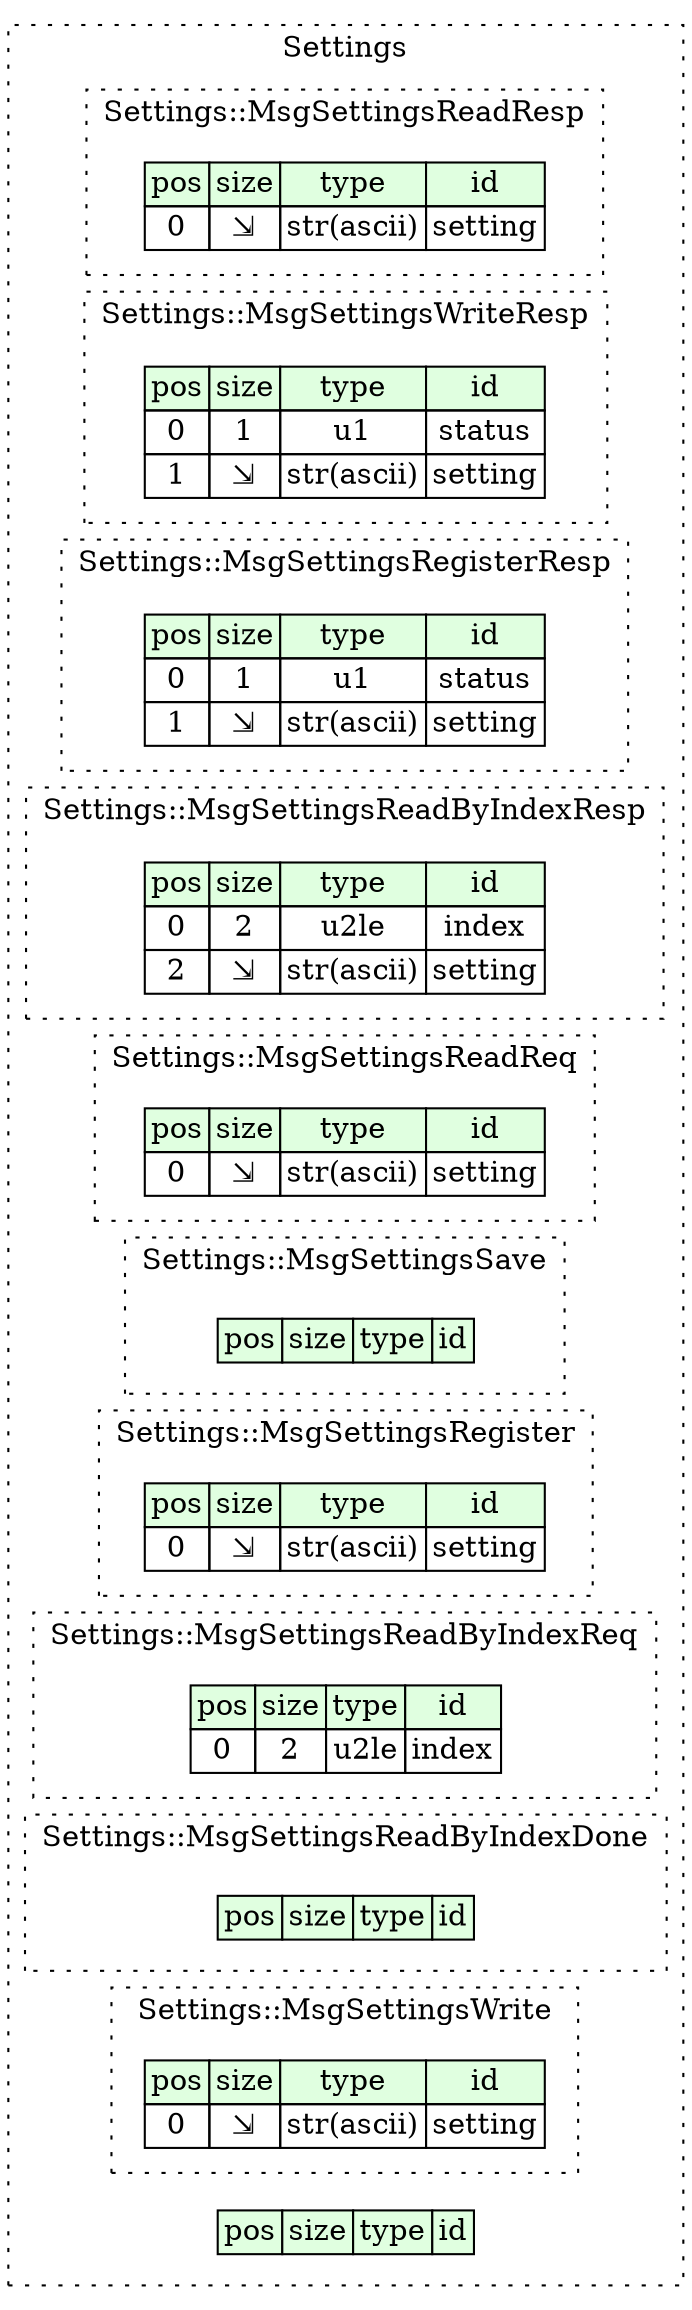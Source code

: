 digraph {
	rankdir=LR;
	node [shape=plaintext];
	subgraph cluster__settings {
		label="Settings";
		graph[style=dotted];

		settings__seq [label=<<TABLE BORDER="0" CELLBORDER="1" CELLSPACING="0">
			<TR><TD BGCOLOR="#E0FFE0">pos</TD><TD BGCOLOR="#E0FFE0">size</TD><TD BGCOLOR="#E0FFE0">type</TD><TD BGCOLOR="#E0FFE0">id</TD></TR>
		</TABLE>>];
		subgraph cluster__msg_settings_read_resp {
			label="Settings::MsgSettingsReadResp";
			graph[style=dotted];

			msg_settings_read_resp__seq [label=<<TABLE BORDER="0" CELLBORDER="1" CELLSPACING="0">
				<TR><TD BGCOLOR="#E0FFE0">pos</TD><TD BGCOLOR="#E0FFE0">size</TD><TD BGCOLOR="#E0FFE0">type</TD><TD BGCOLOR="#E0FFE0">id</TD></TR>
				<TR><TD PORT="setting_pos">0</TD><TD PORT="setting_size">⇲</TD><TD>str(ascii)</TD><TD PORT="setting_type">setting</TD></TR>
			</TABLE>>];
		}
		subgraph cluster__msg_settings_write_resp {
			label="Settings::MsgSettingsWriteResp";
			graph[style=dotted];

			msg_settings_write_resp__seq [label=<<TABLE BORDER="0" CELLBORDER="1" CELLSPACING="0">
				<TR><TD BGCOLOR="#E0FFE0">pos</TD><TD BGCOLOR="#E0FFE0">size</TD><TD BGCOLOR="#E0FFE0">type</TD><TD BGCOLOR="#E0FFE0">id</TD></TR>
				<TR><TD PORT="status_pos">0</TD><TD PORT="status_size">1</TD><TD>u1</TD><TD PORT="status_type">status</TD></TR>
				<TR><TD PORT="setting_pos">1</TD><TD PORT="setting_size">⇲</TD><TD>str(ascii)</TD><TD PORT="setting_type">setting</TD></TR>
			</TABLE>>];
		}
		subgraph cluster__msg_settings_register_resp {
			label="Settings::MsgSettingsRegisterResp";
			graph[style=dotted];

			msg_settings_register_resp__seq [label=<<TABLE BORDER="0" CELLBORDER="1" CELLSPACING="0">
				<TR><TD BGCOLOR="#E0FFE0">pos</TD><TD BGCOLOR="#E0FFE0">size</TD><TD BGCOLOR="#E0FFE0">type</TD><TD BGCOLOR="#E0FFE0">id</TD></TR>
				<TR><TD PORT="status_pos">0</TD><TD PORT="status_size">1</TD><TD>u1</TD><TD PORT="status_type">status</TD></TR>
				<TR><TD PORT="setting_pos">1</TD><TD PORT="setting_size">⇲</TD><TD>str(ascii)</TD><TD PORT="setting_type">setting</TD></TR>
			</TABLE>>];
		}
		subgraph cluster__msg_settings_read_by_index_resp {
			label="Settings::MsgSettingsReadByIndexResp";
			graph[style=dotted];

			msg_settings_read_by_index_resp__seq [label=<<TABLE BORDER="0" CELLBORDER="1" CELLSPACING="0">
				<TR><TD BGCOLOR="#E0FFE0">pos</TD><TD BGCOLOR="#E0FFE0">size</TD><TD BGCOLOR="#E0FFE0">type</TD><TD BGCOLOR="#E0FFE0">id</TD></TR>
				<TR><TD PORT="index_pos">0</TD><TD PORT="index_size">2</TD><TD>u2le</TD><TD PORT="index_type">index</TD></TR>
				<TR><TD PORT="setting_pos">2</TD><TD PORT="setting_size">⇲</TD><TD>str(ascii)</TD><TD PORT="setting_type">setting</TD></TR>
			</TABLE>>];
		}
		subgraph cluster__msg_settings_read_req {
			label="Settings::MsgSettingsReadReq";
			graph[style=dotted];

			msg_settings_read_req__seq [label=<<TABLE BORDER="0" CELLBORDER="1" CELLSPACING="0">
				<TR><TD BGCOLOR="#E0FFE0">pos</TD><TD BGCOLOR="#E0FFE0">size</TD><TD BGCOLOR="#E0FFE0">type</TD><TD BGCOLOR="#E0FFE0">id</TD></TR>
				<TR><TD PORT="setting_pos">0</TD><TD PORT="setting_size">⇲</TD><TD>str(ascii)</TD><TD PORT="setting_type">setting</TD></TR>
			</TABLE>>];
		}
		subgraph cluster__msg_settings_save {
			label="Settings::MsgSettingsSave";
			graph[style=dotted];

			msg_settings_save__seq [label=<<TABLE BORDER="0" CELLBORDER="1" CELLSPACING="0">
				<TR><TD BGCOLOR="#E0FFE0">pos</TD><TD BGCOLOR="#E0FFE0">size</TD><TD BGCOLOR="#E0FFE0">type</TD><TD BGCOLOR="#E0FFE0">id</TD></TR>
			</TABLE>>];
		}
		subgraph cluster__msg_settings_register {
			label="Settings::MsgSettingsRegister";
			graph[style=dotted];

			msg_settings_register__seq [label=<<TABLE BORDER="0" CELLBORDER="1" CELLSPACING="0">
				<TR><TD BGCOLOR="#E0FFE0">pos</TD><TD BGCOLOR="#E0FFE0">size</TD><TD BGCOLOR="#E0FFE0">type</TD><TD BGCOLOR="#E0FFE0">id</TD></TR>
				<TR><TD PORT="setting_pos">0</TD><TD PORT="setting_size">⇲</TD><TD>str(ascii)</TD><TD PORT="setting_type">setting</TD></TR>
			</TABLE>>];
		}
		subgraph cluster__msg_settings_read_by_index_req {
			label="Settings::MsgSettingsReadByIndexReq";
			graph[style=dotted];

			msg_settings_read_by_index_req__seq [label=<<TABLE BORDER="0" CELLBORDER="1" CELLSPACING="0">
				<TR><TD BGCOLOR="#E0FFE0">pos</TD><TD BGCOLOR="#E0FFE0">size</TD><TD BGCOLOR="#E0FFE0">type</TD><TD BGCOLOR="#E0FFE0">id</TD></TR>
				<TR><TD PORT="index_pos">0</TD><TD PORT="index_size">2</TD><TD>u2le</TD><TD PORT="index_type">index</TD></TR>
			</TABLE>>];
		}
		subgraph cluster__msg_settings_read_by_index_done {
			label="Settings::MsgSettingsReadByIndexDone";
			graph[style=dotted];

			msg_settings_read_by_index_done__seq [label=<<TABLE BORDER="0" CELLBORDER="1" CELLSPACING="0">
				<TR><TD BGCOLOR="#E0FFE0">pos</TD><TD BGCOLOR="#E0FFE0">size</TD><TD BGCOLOR="#E0FFE0">type</TD><TD BGCOLOR="#E0FFE0">id</TD></TR>
			</TABLE>>];
		}
		subgraph cluster__msg_settings_write {
			label="Settings::MsgSettingsWrite";
			graph[style=dotted];

			msg_settings_write__seq [label=<<TABLE BORDER="0" CELLBORDER="1" CELLSPACING="0">
				<TR><TD BGCOLOR="#E0FFE0">pos</TD><TD BGCOLOR="#E0FFE0">size</TD><TD BGCOLOR="#E0FFE0">type</TD><TD BGCOLOR="#E0FFE0">id</TD></TR>
				<TR><TD PORT="setting_pos">0</TD><TD PORT="setting_size">⇲</TD><TD>str(ascii)</TD><TD PORT="setting_type">setting</TD></TR>
			</TABLE>>];
		}
	}
}
